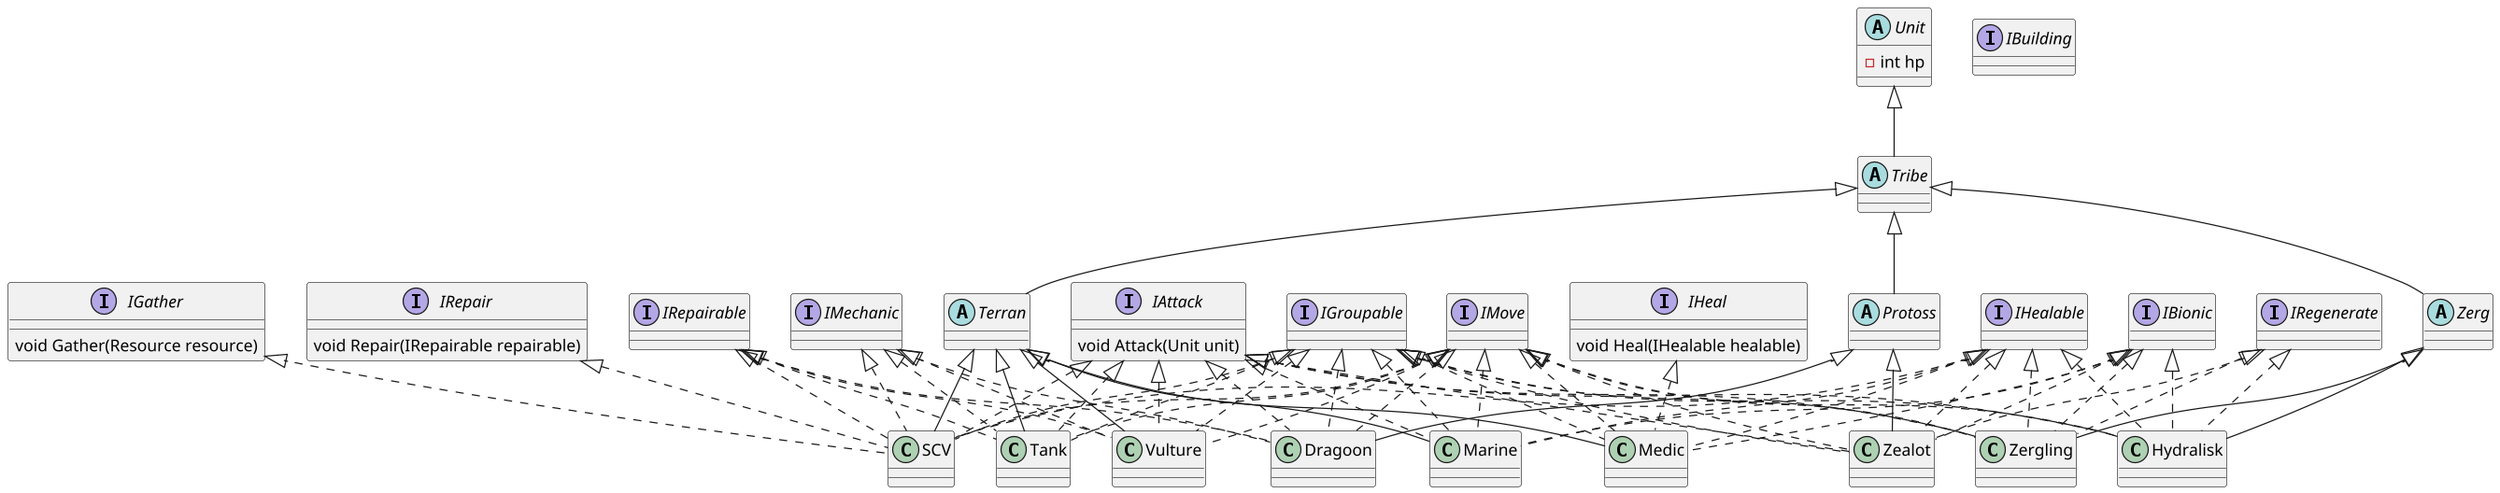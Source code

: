 @startuml
'https://plantuml.com/class-diagram

'abstract class AbstractList
'abstract AbstractCollection
'interface List
'interface Collection
'
'List <|-- AbstractList
'Collection <|-- AbstractCollection
'
'Collection <|- List
'AbstractCollection <|- AbstractList
'AbstractList <|-- ArrayList
'
'class ArrayList {
'Object[] elementData
'size()
'}
'
'enum TimeUnit {
'DAYS
'HOURS
'MINUTES
'}

scale 1.25

abstract class Unit {
    - int hp
}

abstract class Tribe extends Unit {
}

abstract class Terran extends Tribe {
}

abstract class Zerg extends Tribe {
}

abstract class Protoss extends Tribe {
}

class Marine extends Terran implements IMove, IAttack, IGroupable, IHealable, IBionic {
}
class Medic extends Terran implements IMove, IGroupable, IHeal, IHealable, IBionic {
}
class SCV extends Terran implements IMove, IAttack, IGather, IGroupable, IHealable, IRepair, IRepairable, IMechanic {
}
class Vulture extends Terran implements IMove, IAttack, IGroupable, IRepairable, IMechanic {
}
class Tank extends Terran implements IMove, IAttack, IGroupable, IRepairable, IMechanic {
}

class Zergling extends Zerg implements IMove, IAttack, IGroupable, IRegenerate, IHealable, IBionic {
}
class Hydralisk extends Zerg implements IMove, IAttack, IGroupable, IRegenerate, IHealable, IBionic {
}

class Zealot extends Protoss implements IMove, IAttack, IGroupable, IRegenerate, IHealable, IBionic {
}
class Dragoon extends Protoss implements IMove, IAttack, IGroupable, IRepairable, IMechanic {
}

interface IMove {}
interface IAttack {
void Attack(Unit unit)
}
interface IHeal {
void Heal(IHealable healable)
}
interface IHealable {}
interface IRegenerate {}
interface IRepair {
void Repair(IRepairable repairable)
}
interface IRepairable {}
interface IGather {
void Gather(Resource resource)
}
interface IGroupable {}
interface IBuilding {}
interface IBionic {}
interface IMechanic {}


@enduml